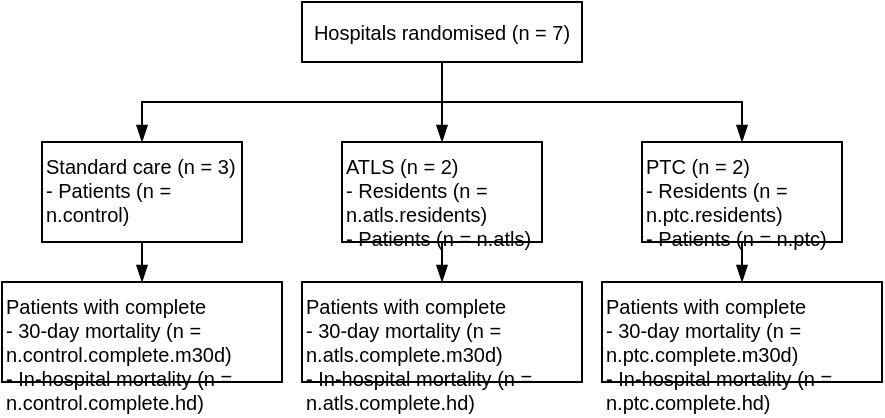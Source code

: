 <mxfile>
    <diagram id="9yEjIT2fWwNqlEwO_dcH" name="Page-1">
        <mxGraphModel dx="504" dy="259" grid="1" gridSize="10" guides="1" tooltips="1" connect="1" arrows="1" fold="1" page="1" pageScale="1" pageWidth="250" pageHeight="200" background="#ffffff" math="0" shadow="0">
            <root>
                <mxCell id="0"/>
                <mxCell id="1" parent="0"/>
                <mxCell id="18" style="edgeStyle=orthogonalEdgeStyle;html=1;exitX=0.5;exitY=1;exitDx=0;exitDy=0;entryX=0.5;entryY=0;entryDx=0;entryDy=0;strokeColor=#000000;fontColor=#000000;rounded=0;endArrow=blockThin;endFill=1;" parent="1" source="3" target="6" edge="1">
                    <mxGeometry relative="1" as="geometry"/>
                </mxCell>
                <mxCell id="19" style="rounded=0;html=1;exitX=0.5;exitY=1;exitDx=0;exitDy=0;entryX=0.5;entryY=0;entryDx=0;entryDy=0;strokeColor=#000000;fontColor=#000000;endArrow=blockThin;endFill=1;edgeStyle=orthogonalEdgeStyle;" parent="1" source="3" target="10" edge="1">
                    <mxGeometry relative="1" as="geometry"/>
                </mxCell>
                <mxCell id="20" style="edgeStyle=orthogonalEdgeStyle;rounded=0;html=1;exitX=0.5;exitY=1;exitDx=0;exitDy=0;entryX=0.5;entryY=0;entryDx=0;entryDy=0;strokeColor=#000000;fontColor=#000000;endArrow=blockThin;endFill=1;" parent="1" source="3" target="9" edge="1">
                    <mxGeometry relative="1" as="geometry"/>
                </mxCell>
                <mxCell id="3" value="&lt;font color=&quot;#000000&quot; style=&quot;font-size: 10px;&quot;&gt;Hospitals randomised (n = 7)&lt;/font&gt;" style="whiteSpace=wrap;html=1;strokeColor=#000000;fillColor=none;align=center;fontSize=10;" parent="1" vertex="1">
                    <mxGeometry x="230" y="40" width="140" height="30" as="geometry"/>
                </mxCell>
                <mxCell id="22" style="edgeStyle=none;html=1;exitX=0.5;exitY=1;exitDx=0;exitDy=0;rounded=0;curved=0;endArrow=blockThin;endFill=1;" parent="1" source="6" target="21" edge="1">
                    <mxGeometry relative="1" as="geometry"/>
                </mxCell>
                <mxCell id="6" value="&lt;font color=&quot;#000000&quot; style=&quot;font-size: 10px;&quot;&gt;Standard care (n = 3)&lt;br style=&quot;font-size: 10px;&quot;&gt;- Patients (n = n.control)&lt;br style=&quot;font-size: 10px;&quot;&gt;&lt;/font&gt;" style="whiteSpace=wrap;html=1;strokeColor=#000000;fillColor=none;align=left;fontSize=10;verticalAlign=top;" parent="1" vertex="1">
                    <mxGeometry x="100" y="110" width="100" height="50" as="geometry"/>
                </mxCell>
                <mxCell id="9" value="&lt;font color=&quot;#000000&quot; style=&quot;font-size: 10px;&quot;&gt;ATLS (n = 2)&lt;br style=&quot;font-size: 10px;&quot;&gt;- Residents (n = n.atls.residents)&lt;br style=&quot;font-size: 10px;&quot;&gt;- Patients (n = n.atls)&lt;br style=&quot;font-size: 10px;&quot;&gt;&lt;/font&gt;" style="whiteSpace=wrap;html=1;strokeColor=#000000;fillColor=none;align=left;fontSize=10;verticalAlign=top;labelPosition=center;verticalLabelPosition=middle;" parent="1" vertex="1">
                    <mxGeometry x="250" y="110" width="100" height="50" as="geometry"/>
                </mxCell>
                <mxCell id="26" style="edgeStyle=none;html=1;exitX=0.5;exitY=1;exitDx=0;exitDy=0;entryX=0.5;entryY=0;entryDx=0;entryDy=0;endArrow=blockThin;endFill=1;" edge="1" parent="1" source="10" target="25">
                    <mxGeometry relative="1" as="geometry"/>
                </mxCell>
                <mxCell id="10" value="&lt;font color=&quot;#000000&quot; style=&quot;font-size: 10px;&quot;&gt;PTC (n = 2)&lt;br style=&quot;font-size: 10px;&quot;&gt;- Residents (n = n.ptc.residents)&lt;br style=&quot;font-size: 10px;&quot;&gt;- Patients (n = n.ptc)&lt;br style=&quot;font-size: 10px;&quot;&gt;&lt;/font&gt;" style="whiteSpace=wrap;html=1;strokeColor=#000000;fillColor=none;align=left;fontSize=10;verticalAlign=top;" parent="1" vertex="1">
                    <mxGeometry x="400" y="110" width="100" height="50" as="geometry"/>
                </mxCell>
                <mxCell id="21" value="&lt;font color=&quot;#000000&quot; style=&quot;font-size: 10px;&quot;&gt;Patients with complete&lt;/font&gt;&lt;div&gt;&lt;font color=&quot;#000000&quot;&gt;- 30-day mortality (n = n.control.complete.m30d)&lt;/font&gt;&lt;/div&gt;&lt;div&gt;&lt;font color=&quot;#000000&quot;&gt;- In-hospital mortality (n = n.control.complete.hd)&lt;/font&gt;&lt;/div&gt;" style="whiteSpace=wrap;html=1;strokeColor=#000000;fillColor=none;align=left;fontSize=10;verticalAlign=top;" parent="1" vertex="1">
                    <mxGeometry x="80" y="180" width="140" height="50" as="geometry"/>
                </mxCell>
                <mxCell id="23" value="&lt;font color=&quot;#000000&quot; style=&quot;font-size: 10px;&quot;&gt;Patients with complete&lt;/font&gt;&lt;div&gt;&lt;font color=&quot;#000000&quot;&gt;- 30-day mortality (n = n.atls.complete.m30d)&lt;/font&gt;&lt;/div&gt;&lt;div&gt;&lt;font color=&quot;#000000&quot;&gt;- In-hospital mortality (n = n.atls.complete.hd)&lt;/font&gt;&lt;/div&gt;" style="whiteSpace=wrap;html=1;strokeColor=#000000;fillColor=none;align=left;fontSize=10;verticalAlign=top;" parent="1" vertex="1">
                    <mxGeometry x="230" y="180" width="140" height="50" as="geometry"/>
                </mxCell>
                <mxCell id="24" style="edgeStyle=none;html=1;exitX=0.5;exitY=1;exitDx=0;exitDy=0;rounded=0;curved=0;endArrow=blockThin;endFill=1;entryX=0.5;entryY=0;entryDx=0;entryDy=0;" parent="1" source="9" target="23" edge="1">
                    <mxGeometry relative="1" as="geometry">
                        <mxPoint x="160" y="170" as="sourcePoint"/>
                        <mxPoint x="160" y="190" as="targetPoint"/>
                    </mxGeometry>
                </mxCell>
                <mxCell id="25" value="&lt;font color=&quot;#000000&quot; style=&quot;font-size: 10px;&quot;&gt;Patients with complete&lt;/font&gt;&lt;div&gt;&lt;font color=&quot;#000000&quot;&gt;- 30-day mortality (n = n.ptc.complete.m30d)&lt;/font&gt;&lt;/div&gt;&lt;div&gt;&lt;font color=&quot;#000000&quot;&gt;- In-hospital mortality (n = n.ptc.complete.hd)&lt;/font&gt;&lt;/div&gt;" style="whiteSpace=wrap;html=1;strokeColor=#000000;fillColor=none;align=left;fontSize=10;verticalAlign=top;" parent="1" vertex="1">
                    <mxGeometry x="380" y="180" width="140" height="50" as="geometry"/>
                </mxCell>
            </root>
        </mxGraphModel>
    </diagram>
</mxfile>